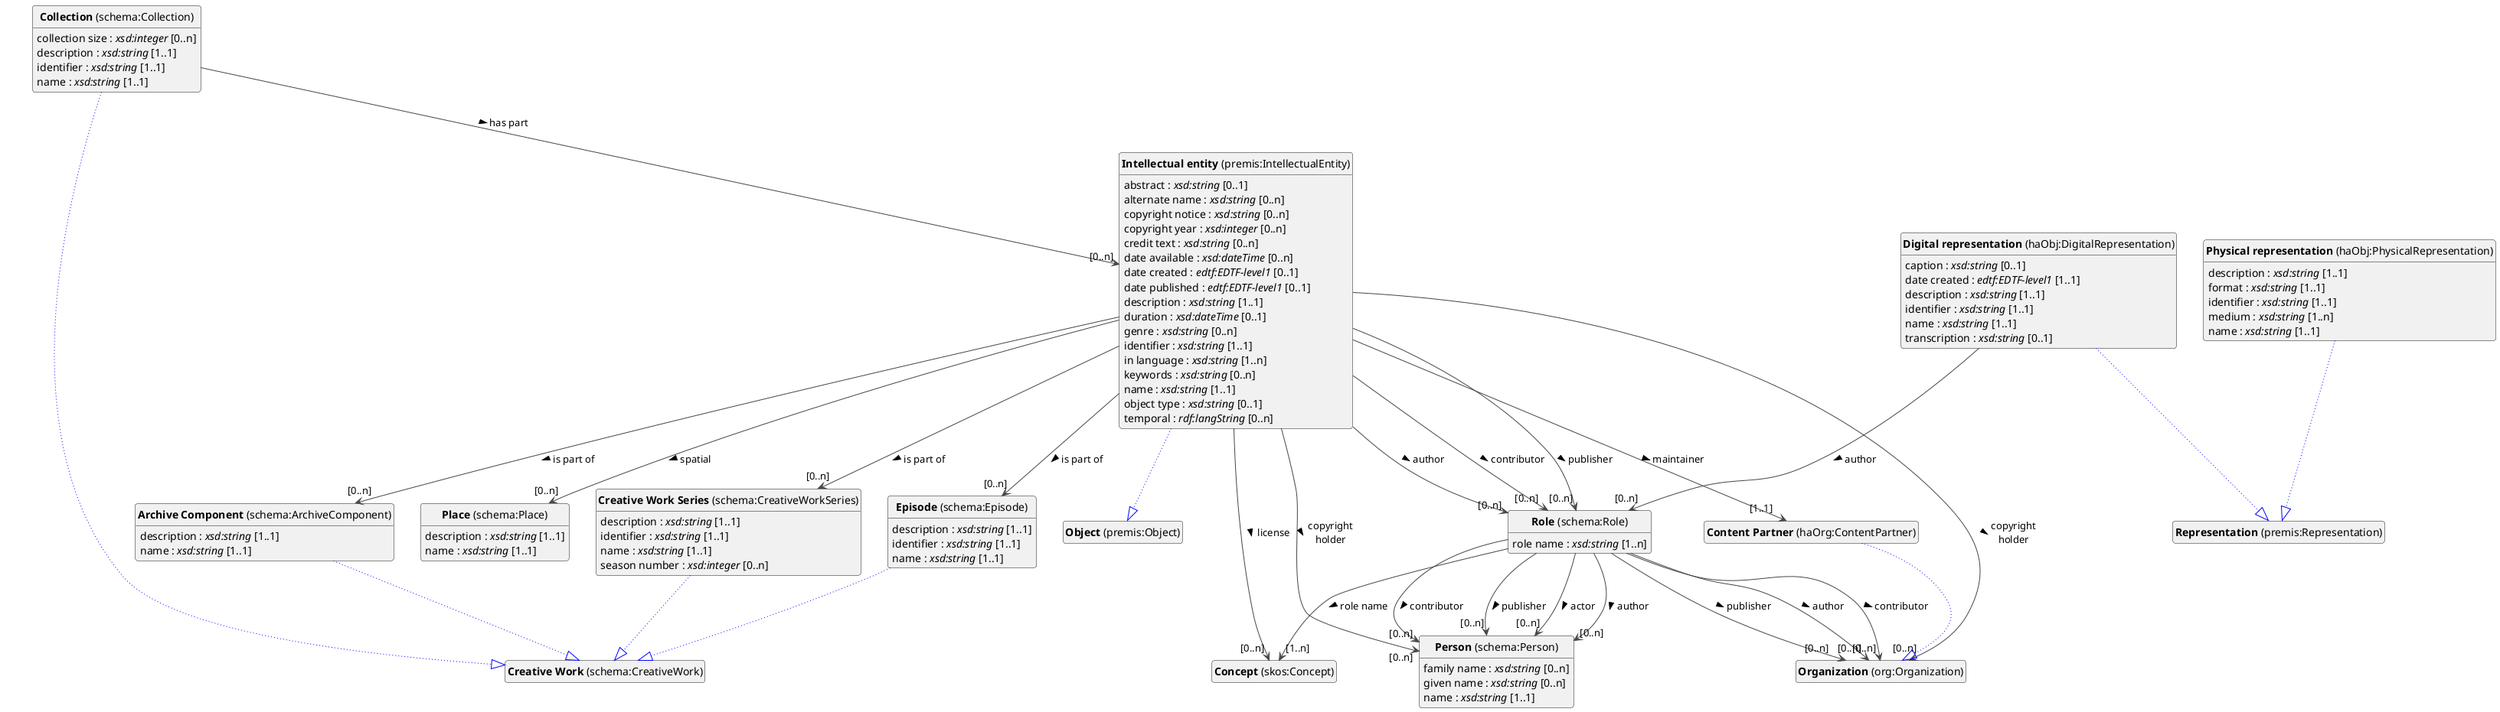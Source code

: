 @startuml
!theme vibrant
skinparam classFontSize 14
!define LIGHTORANGE
skinparam componentStyle uml2
skinparam wrapMessageWidth 100
' skinparam ArrowColor #Maroon
' Remove shadows
skinparam shadowing false
'skinparam linetype polyline
skinparam ArrowMessageAlignment left


class "<b>Intellectual entity</b> (premis:IntellectualEntity)" as premis_IntellectualEntity [[#premis%3AIntellectualEntity]]
class "<b>Object</b> (premis:Object)" as premis_Object [[#premis%3AObject]]
class "<b>Physical representation</b> (haObj:PhysicalRepresentation)" as haObj_PhysicalRepresentation [[#haObj%3APhysicalRepresentation]]
class "<b>Representation</b> (premis:Representation)" as premis_Representation [[#premis%3ARepresentation]]
class "<b>Digital representation</b> (haObj:DigitalRepresentation)" as haObj_DigitalRepresentation [[#haObj%3ADigitalRepresentation]]
class "<b>Representation</b> (premis:Representation)" as premis_Representation [[#premis%3ARepresentation]]
class "<b>Creative Work Series</b> (schema:CreativeWorkSeries)" as schema_CreativeWorkSeries [[#schema%3ACreativeWorkSeries]]
class "<b>Creative Work</b> (schema:CreativeWork)" as schema_CreativeWork [[#schema%3ACreativeWork]]
class "<b>Episode</b> (schema:Episode)" as schema_Episode [[#schema%3AEpisode]]
class "<b>Creative Work</b> (schema:CreativeWork)" as schema_CreativeWork [[#schema%3ACreativeWork]]
class "<b>Place</b> (schema:Place)" as schema_Place [[#schema%3APlace]]
class "<b>Archive Component</b> (schema:ArchiveComponent)" as schema_ArchiveComponent [[#schema%3AArchiveComponent]]
class "<b>Creative Work</b> (schema:CreativeWork)" as schema_CreativeWork [[#schema%3ACreativeWork]]
class "<b>Role</b> (schema:Role)" as schema_Role [[#schema%3ARole]]
class "<b>Person</b> (schema:Person)" as schema_Person [[#schema%3APerson]]
class "<b>Collection</b> (schema:Collection)" as schema_Collection [[#schema%3ACollection]]
class "<b>Creative Work</b> (schema:CreativeWork)" as schema_CreativeWork [[#schema%3ACreativeWork]]
class "<b>Organization</b> (org:Organization)" as org_Organization [[#org%3AOrganization]]
class "<b>Content Partner</b> (haOrg:ContentPartner)" as haOrg_ContentPartner [[#haOrg%3AContentPartner]]
class "<b>Organization</b> (org:Organization)" as org_Organization [[#org%3AOrganization]]
class "<b>Concept</b> (skos:Concept)" as skos_Concept [[#skos%3AConcept]]

premis_IntellectualEntity --|> premis_Object #blue;line.dotted;text:blue


premis_IntellectualEntity : abstract : <i>xsd:string</i> [0..1]

premis_IntellectualEntity : alternate name : <i>xsd:string</i> [0..n]


premis_IntellectualEntity --> "[0..n]" schema_Role : author >

premis_IntellectualEntity --> "[0..n]" schema_Role : contributor >

premis_IntellectualEntity --> "[0..n]" schema_Person : copyright holder >
premis_IntellectualEntity --> "[0..n]" org_Organization : copyright holder >
premis_IntellectualEntity : copyright notice : <i>xsd:string</i> [0..n]

premis_IntellectualEntity : copyright year : <i>xsd:integer</i> [0..n]

premis_IntellectualEntity : credit text : <i>xsd:string</i> [0..n]

premis_IntellectualEntity : date available : <i>xsd:dateTime</i> [0..n]

premis_IntellectualEntity : date created : <i>edtf:EDTF-level1</i> [0..1]

premis_IntellectualEntity : date published : <i>edtf:EDTF-level1</i> [0..1]

premis_IntellectualEntity : description : <i>xsd:string</i> [1..1]

premis_IntellectualEntity : duration : <i>xsd:dateTime</i> [0..1]

premis_IntellectualEntity : genre : <i>xsd:string</i> [0..n]

premis_IntellectualEntity : identifier : <i>xsd:string</i> [1..1]

premis_IntellectualEntity : in language : <i>xsd:string</i> [1..n]


premis_IntellectualEntity --> "[0..n]" schema_ArchiveComponent : is part of >
premis_IntellectualEntity --> "[0..n]" schema_CreativeWorkSeries : is part of >
premis_IntellectualEntity --> "[0..n]" schema_Episode : is part of >
premis_IntellectualEntity : keywords : <i>xsd:string</i> [0..n]


premis_IntellectualEntity --> "[0..n]" skos_Concept : license >

premis_IntellectualEntity --> "[1..1]" haOrg_ContentPartner : maintainer >
premis_IntellectualEntity : name : <i>xsd:string</i> [1..1]

premis_IntellectualEntity : object type : <i>xsd:string</i> [0..1]


premis_IntellectualEntity --> "[0..n]" schema_Role : publisher >

premis_IntellectualEntity --> "[0..n]" schema_Place : spatial >
premis_IntellectualEntity : temporal : <i>rdf:langString</i> [0..n]


haObj_PhysicalRepresentation --|> premis_Representation #blue;line.dotted;text:blue

haObj_PhysicalRepresentation : description : <i>xsd:string</i> [1..1]

haObj_PhysicalRepresentation : format : <i>xsd:string</i> [1..1]

haObj_PhysicalRepresentation : identifier : <i>xsd:string</i> [1..1]

haObj_PhysicalRepresentation : medium : <i>xsd:string</i> [1..n]

haObj_PhysicalRepresentation : name : <i>xsd:string</i> [1..1]


haObj_DigitalRepresentation --|> premis_Representation #blue;line.dotted;text:blue


haObj_DigitalRepresentation --> "[0..n]" schema_Role : author >
haObj_DigitalRepresentation : caption : <i>xsd:string</i> [0..1]

haObj_DigitalRepresentation : date created : <i>edtf:EDTF-level1</i> [1..1]

haObj_DigitalRepresentation : description : <i>xsd:string</i> [1..1]

haObj_DigitalRepresentation : identifier : <i>xsd:string</i> [1..1]

haObj_DigitalRepresentation : name : <i>xsd:string</i> [1..1]

haObj_DigitalRepresentation : transcription : <i>xsd:string</i> [0..1]


schema_CreativeWorkSeries --|> schema_CreativeWork #blue;line.dotted;text:blue

schema_CreativeWorkSeries : description : <i>xsd:string</i> [1..1]

schema_CreativeWorkSeries : identifier : <i>xsd:string</i> [1..1]

schema_CreativeWorkSeries : name : <i>xsd:string</i> [1..1]

schema_CreativeWorkSeries : season number : <i>xsd:integer</i> [0..n]


schema_Episode --|> schema_CreativeWork #blue;line.dotted;text:blue

schema_Episode : description : <i>xsd:string</i> [1..1]

schema_Episode : identifier : <i>xsd:string</i> [1..1]

schema_Episode : name : <i>xsd:string</i> [1..1]



schema_Place : description : <i>xsd:string</i> [1..1]

schema_Place : name : <i>xsd:string</i> [1..1]


schema_ArchiveComponent --|> schema_CreativeWork #blue;line.dotted;text:blue

schema_ArchiveComponent : description : <i>xsd:string</i> [1..1]

schema_ArchiveComponent : name : <i>xsd:string</i> [1..1]




schema_Role --> "[0..n]" schema_Person : actor >

schema_Role --> "[0..n]" schema_Person : author >
schema_Role --> "[0..n]" org_Organization : author >

schema_Role --> "[0..n]" schema_Person : contributor >
schema_Role --> "[0..n]" org_Organization : contributor >

schema_Role --> "[0..n]" schema_Person : publisher >
schema_Role --> "[0..n]" org_Organization : publisher >
schema_Role : role name : <i>xsd:string</i> [1..n]

schema_Role --> "[1..n]" skos_Concept : role name >


schema_Person : family name : <i>xsd:string</i> [0..n]

schema_Person : given name : <i>xsd:string</i> [0..n]

schema_Person : name : <i>xsd:string</i> [1..1]


schema_Collection --|> schema_CreativeWork #blue;line.dotted;text:blue

schema_Collection : collection size : <i>xsd:integer</i> [0..n]

schema_Collection : description : <i>xsd:string</i> [1..1]


schema_Collection --> "[0..n]" premis_IntellectualEntity : has part >
schema_Collection : identifier : <i>xsd:string</i> [1..1]

schema_Collection : name : <i>xsd:string</i> [1..1]




haOrg_ContentPartner --|> org_Organization #blue;line.dotted;text:blue





hide circle
hide methods
hide empty members
@enduml


